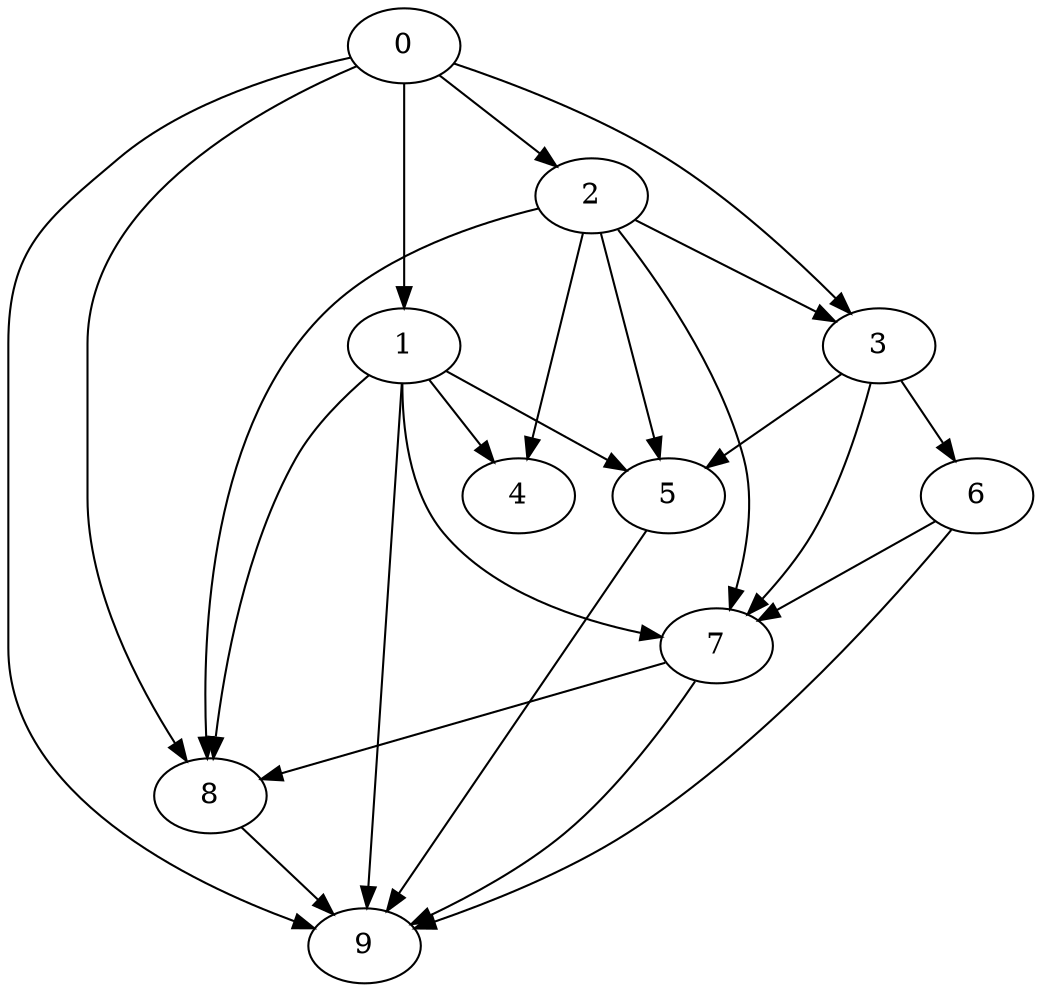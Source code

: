 digraph "Random_Nodes_10_Density_2.40_CCR_0.10_WeightType_Random" {
	graph ["Duplicate states"=0,
		GraphType=Random,
		"Max states in OPEN"=0,
		Modes="120000ms; topo-ordered tasks, ; Pruning: task equivalence, fixed order ready list, ; F-value: ; Optimisation: best schedule length (\
SL) optimisation on equal, ",
		NumberOfTasks=10,
		"Pruned using list schedule length"=1,
		"States removed from OPEN"=0,
		TargetSystem="Homogeneous-2",
		"Time to schedule (ms)"=97,
		"Total idle time"=269,
		"Total schedule length"=1048,
		"Total sequential time"=1467,
		"Total states created"=2
	];
	0	["Finish time"=79,
		Processor=0,
		"Start time"=0,
		Weight=79];
	2	["Finish time"=236,
		Processor=0,
		"Start time"=79,
		Weight=157];
	0 -> 2	[Weight=8];
	3	["Finish time"=498,
		Processor=0,
		"Start time"=236,
		Weight=262];
	0 -> 3	[Weight=8];
	1	["Finish time"=323,
		Processor=1,
		"Start time"=87,
		Weight=236];
	0 -> 1	[Weight=8];
	8	["Finish time"=891,
		Processor=0,
		"Start time"=760,
		Weight=131];
	0 -> 8	[Weight=9];
	9	["Finish time"=1048,
		Processor=0,
		"Start time"=891,
		Weight=157];
	0 -> 9	[Weight=6];
	2 -> 3	[Weight=7];
	7	["Finish time"=760,
		Processor=0,
		"Start time"=550,
		Weight=210];
	2 -> 7	[Weight=2];
	2 -> 8	[Weight=6];
	5	["Finish time"=636,
		Processor=1,
		"Start time"=505,
		Weight=131];
	2 -> 5	[Weight=3];
	4	["Finish time"=688,
		Processor=1,
		"Start time"=636,
		Weight=52];
	2 -> 4	[Weight=9];
	6	["Finish time"=550,
		Processor=0,
		"Start time"=498,
		Weight=52];
	3 -> 6	[Weight=9];
	3 -> 7	[Weight=8];
	3 -> 5	[Weight=7];
	1 -> 7	[Weight=6];
	1 -> 8	[Weight=3];
	1 -> 5	[Weight=2];
	1 -> 9	[Weight=2];
	1 -> 4	[Weight=8];
	6 -> 7	[Weight=3];
	6 -> 9	[Weight=10];
	7 -> 8	[Weight=5];
	7 -> 9	[Weight=5];
	8 -> 9	[Weight=7];
	5 -> 9	[Weight=6];
}
